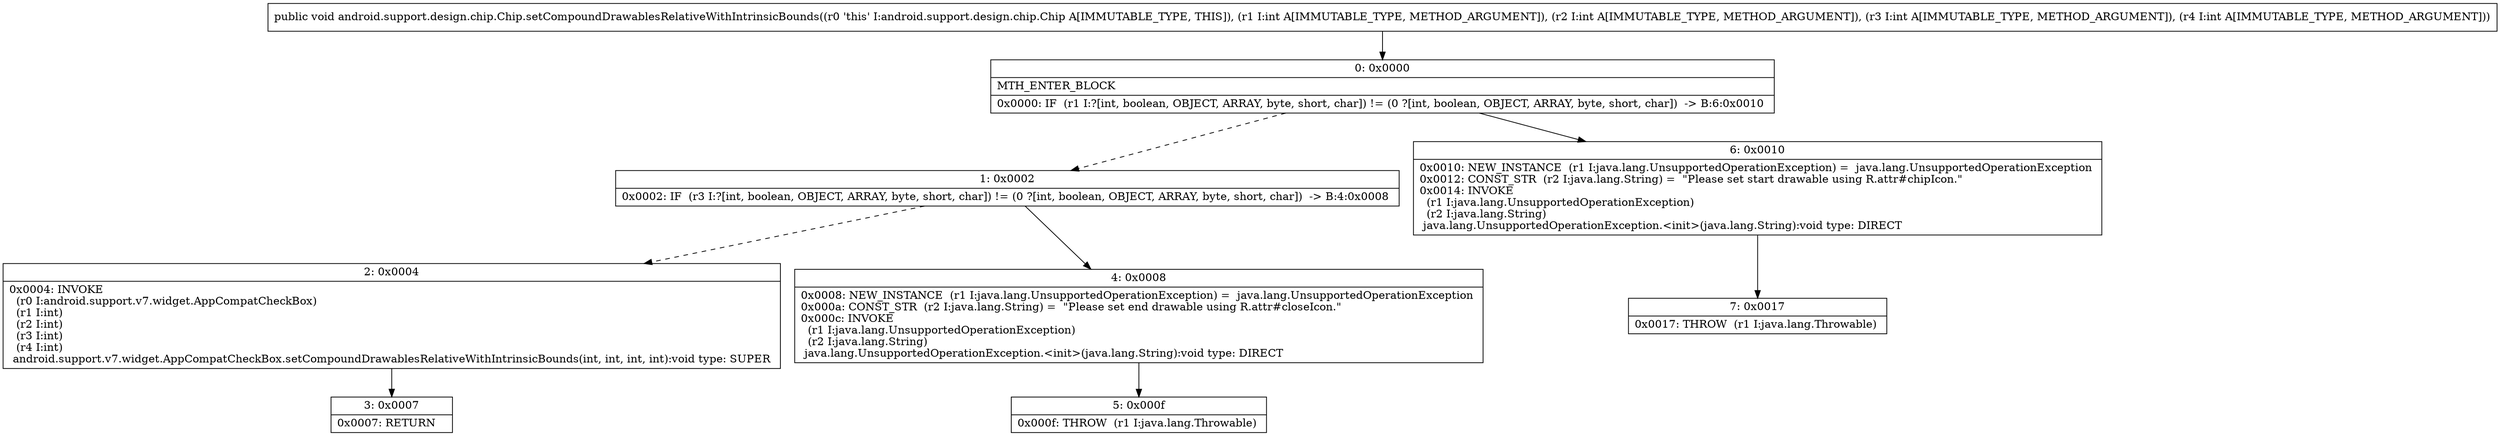 digraph "CFG forandroid.support.design.chip.Chip.setCompoundDrawablesRelativeWithIntrinsicBounds(IIII)V" {
Node_0 [shape=record,label="{0\:\ 0x0000|MTH_ENTER_BLOCK\l|0x0000: IF  (r1 I:?[int, boolean, OBJECT, ARRAY, byte, short, char]) != (0 ?[int, boolean, OBJECT, ARRAY, byte, short, char])  \-\> B:6:0x0010 \l}"];
Node_1 [shape=record,label="{1\:\ 0x0002|0x0002: IF  (r3 I:?[int, boolean, OBJECT, ARRAY, byte, short, char]) != (0 ?[int, boolean, OBJECT, ARRAY, byte, short, char])  \-\> B:4:0x0008 \l}"];
Node_2 [shape=record,label="{2\:\ 0x0004|0x0004: INVOKE  \l  (r0 I:android.support.v7.widget.AppCompatCheckBox)\l  (r1 I:int)\l  (r2 I:int)\l  (r3 I:int)\l  (r4 I:int)\l android.support.v7.widget.AppCompatCheckBox.setCompoundDrawablesRelativeWithIntrinsicBounds(int, int, int, int):void type: SUPER \l}"];
Node_3 [shape=record,label="{3\:\ 0x0007|0x0007: RETURN   \l}"];
Node_4 [shape=record,label="{4\:\ 0x0008|0x0008: NEW_INSTANCE  (r1 I:java.lang.UnsupportedOperationException) =  java.lang.UnsupportedOperationException \l0x000a: CONST_STR  (r2 I:java.lang.String) =  \"Please set end drawable using R.attr#closeIcon.\" \l0x000c: INVOKE  \l  (r1 I:java.lang.UnsupportedOperationException)\l  (r2 I:java.lang.String)\l java.lang.UnsupportedOperationException.\<init\>(java.lang.String):void type: DIRECT \l}"];
Node_5 [shape=record,label="{5\:\ 0x000f|0x000f: THROW  (r1 I:java.lang.Throwable) \l}"];
Node_6 [shape=record,label="{6\:\ 0x0010|0x0010: NEW_INSTANCE  (r1 I:java.lang.UnsupportedOperationException) =  java.lang.UnsupportedOperationException \l0x0012: CONST_STR  (r2 I:java.lang.String) =  \"Please set start drawable using R.attr#chipIcon.\" \l0x0014: INVOKE  \l  (r1 I:java.lang.UnsupportedOperationException)\l  (r2 I:java.lang.String)\l java.lang.UnsupportedOperationException.\<init\>(java.lang.String):void type: DIRECT \l}"];
Node_7 [shape=record,label="{7\:\ 0x0017|0x0017: THROW  (r1 I:java.lang.Throwable) \l}"];
MethodNode[shape=record,label="{public void android.support.design.chip.Chip.setCompoundDrawablesRelativeWithIntrinsicBounds((r0 'this' I:android.support.design.chip.Chip A[IMMUTABLE_TYPE, THIS]), (r1 I:int A[IMMUTABLE_TYPE, METHOD_ARGUMENT]), (r2 I:int A[IMMUTABLE_TYPE, METHOD_ARGUMENT]), (r3 I:int A[IMMUTABLE_TYPE, METHOD_ARGUMENT]), (r4 I:int A[IMMUTABLE_TYPE, METHOD_ARGUMENT])) }"];
MethodNode -> Node_0;
Node_0 -> Node_1[style=dashed];
Node_0 -> Node_6;
Node_1 -> Node_2[style=dashed];
Node_1 -> Node_4;
Node_2 -> Node_3;
Node_4 -> Node_5;
Node_6 -> Node_7;
}

